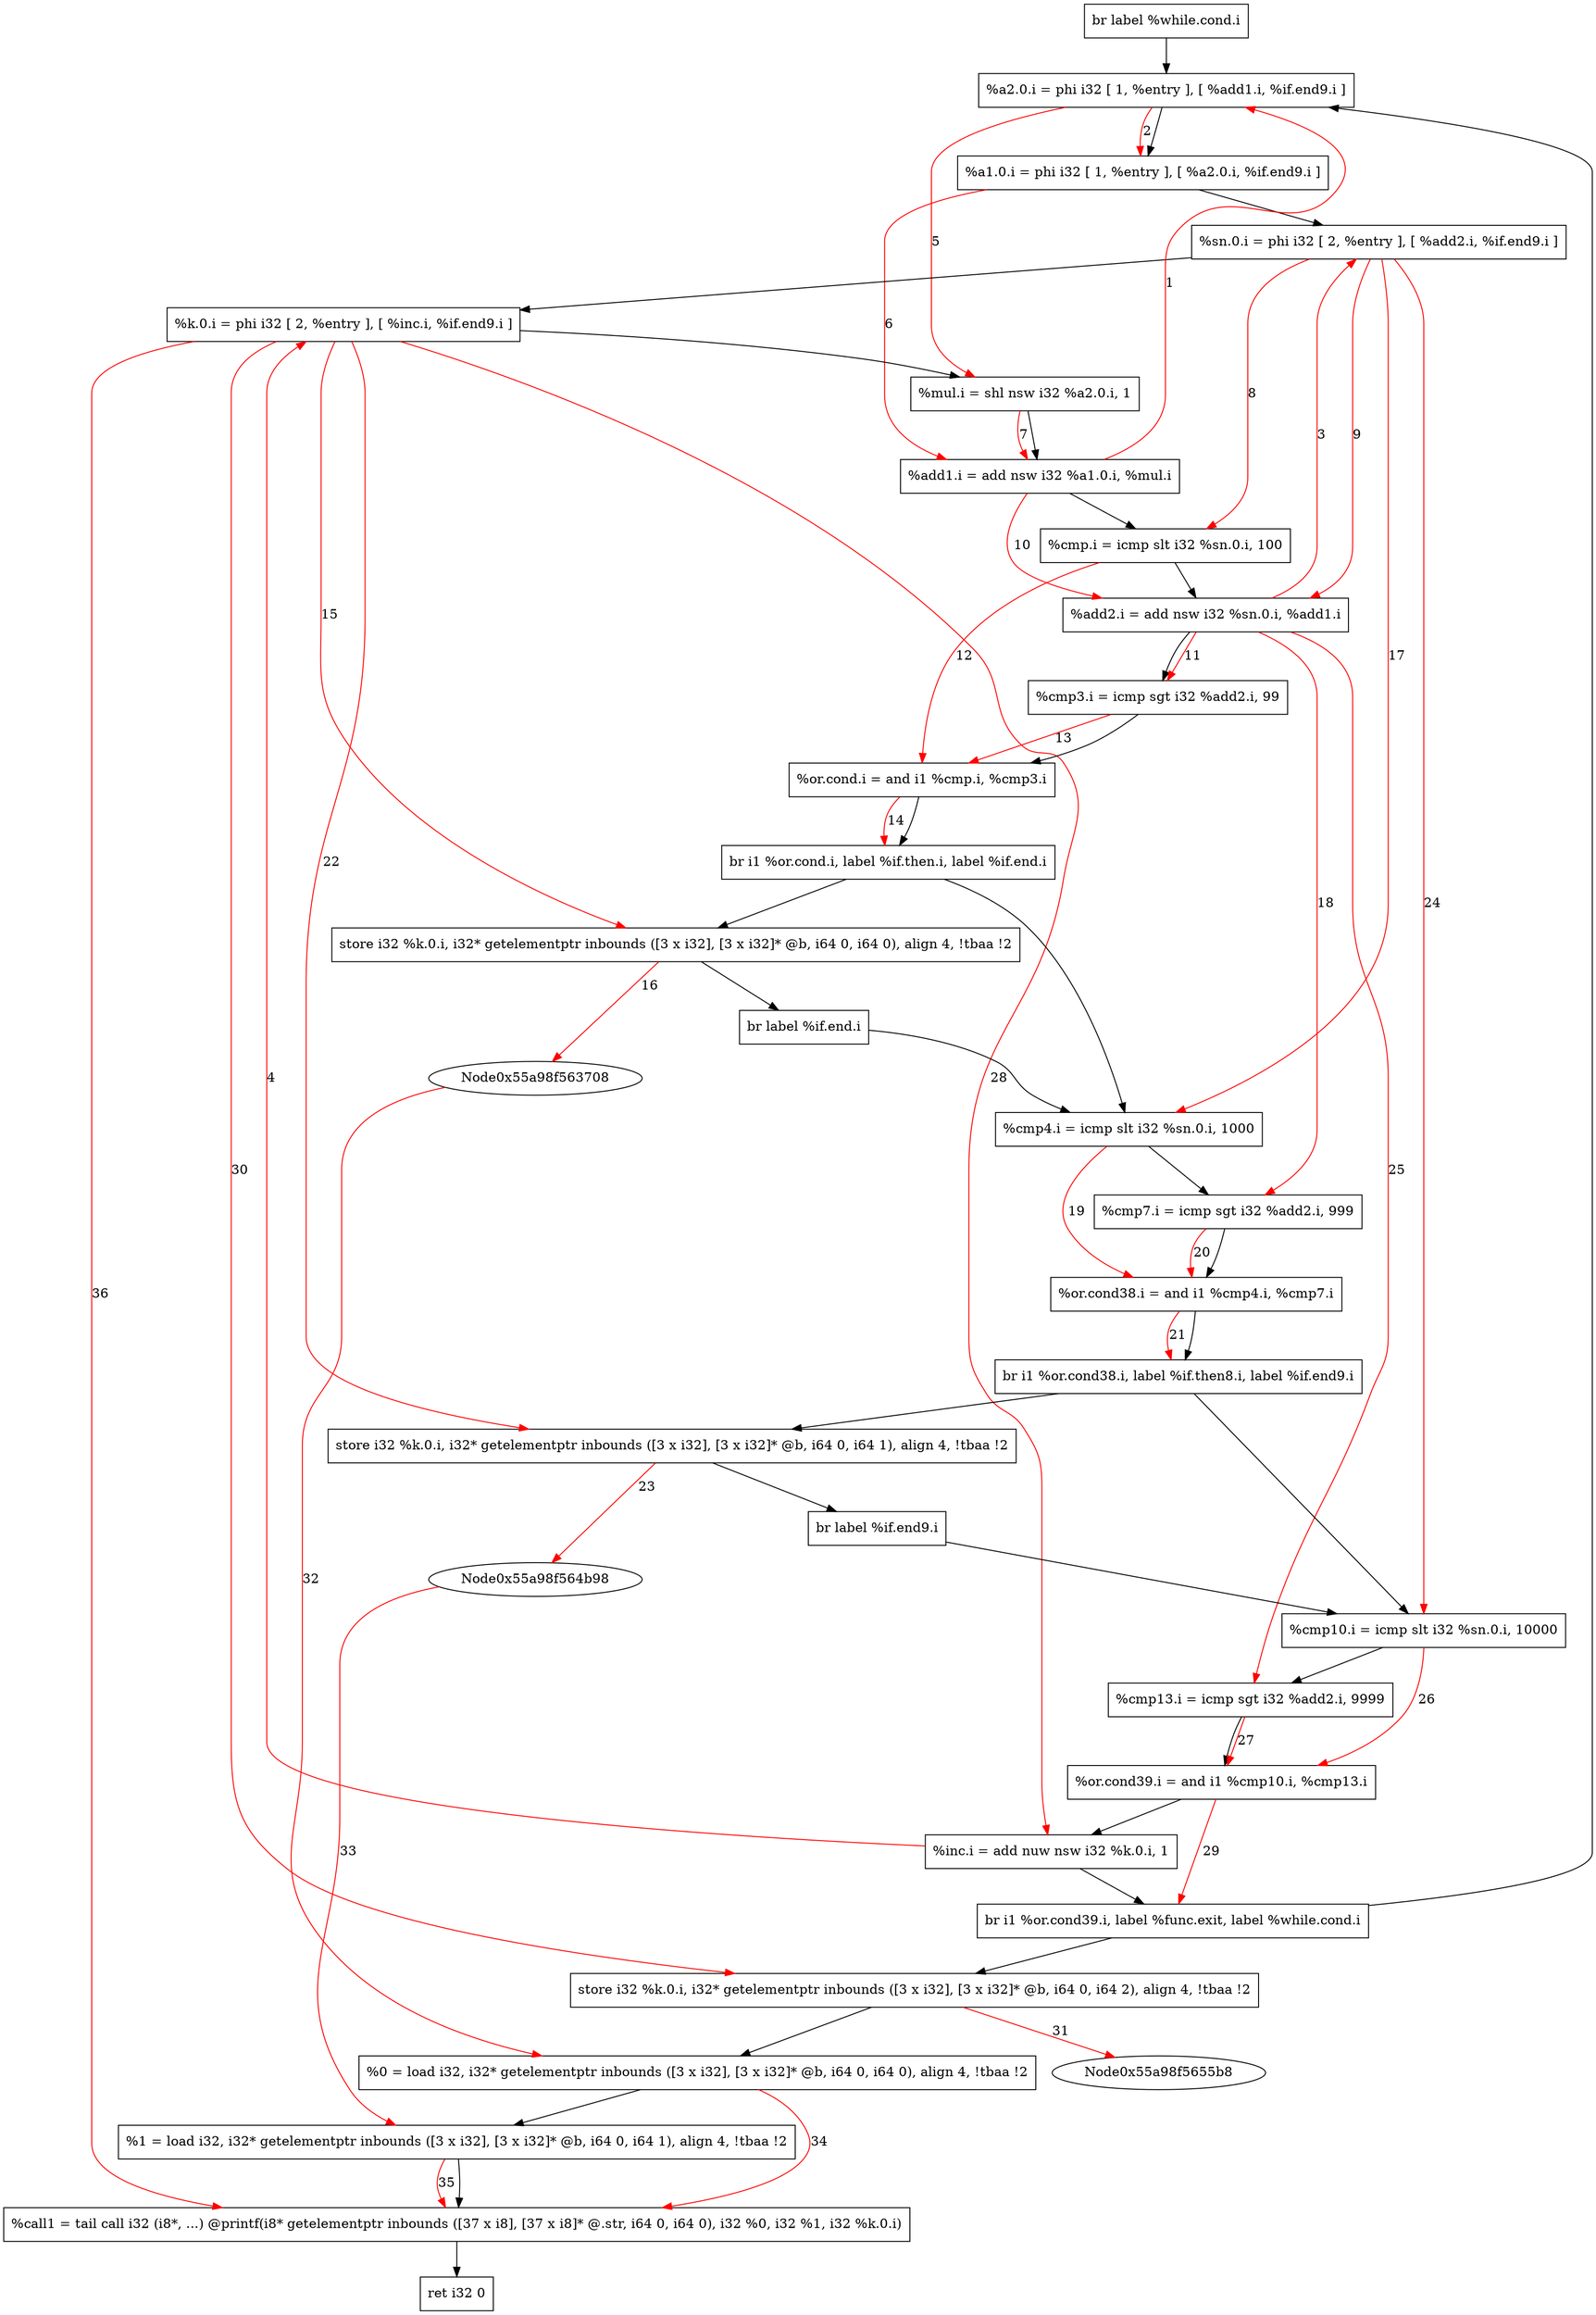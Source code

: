 digraph "CDFG for'main' function" {
	Node0x55a98f565d28[shape=record, label="  br label %while.cond.i"]
	Node0x55a98f565ea8[shape=record, label="  %a2.0.i = phi i32 [ 1, %entry ], [ %add1.i, %if.end9.i ]"]
	Node0x55a98f565f68[shape=record, label="  %a1.0.i = phi i32 [ 1, %entry ], [ %a2.0.i, %if.end9.i ]"]
	Node0x55a98f5660d8[shape=record, label="  %sn.0.i = phi i32 [ 2, %entry ], [ %add2.i, %if.end9.i ]"]
	Node0x55a98f566248[shape=record, label="  %k.0.i = phi i32 [ 2, %entry ], [ %inc.i, %if.end9.i ]"]
	Node0x55a98f566330[shape=record, label="  %mul.i = shl nsw i32 %a2.0.i, 1"]
	Node0x55a98f5663c0[shape=record, label="  %add1.i = add nsw i32 %a1.0.i, %mul.i"]
	Node0x55a98f566430[shape=record, label="  %cmp.i = icmp slt i32 %sn.0.i, 100"]
	Node0x55a98f5664c0[shape=record, label="  %add2.i = add nsw i32 %sn.0.i, %add1.i"]
	Node0x55a98f566530[shape=record, label="  %cmp3.i = icmp sgt i32 %add2.i, 99"]
	Node0x55a98f5665c0[shape=record, label="  %or.cond.i = and i1 %cmp.i, %cmp3.i"]
	Node0x55a98f4f7588[shape=record, label="  br i1 %or.cond.i, label %if.then.i, label %if.end.i"]
	Node0x55a98f5668c0[shape=record, label="  store i32 %k.0.i, i32* getelementptr inbounds ([3 x i32], [3 x i32]* @b, i64 0, i64 0), align 4, !tbaa !2"]
	Node0x55a98f566088[shape=record, label="  br label %if.end.i"]
	Node0x55a98f566940[shape=record, label="  %cmp4.i = icmp slt i32 %sn.0.i, 1000"]
	Node0x55a98f5669b0[shape=record, label="  %cmp7.i = icmp sgt i32 %add2.i, 999"]
	Node0x55a98f566a40[shape=record, label="  %or.cond38.i = and i1 %cmp4.i, %cmp7.i"]
	Node0x55a98f567388[shape=record, label="  br i1 %or.cond38.i, label %if.then8.i, label %if.end9.i"]
	Node0x55a98f567420[shape=record, label="  store i32 %k.0.i, i32* getelementptr inbounds ([3 x i32], [3 x i32]* @b, i64 0, i64 1), align 4, !tbaa !2"]
	Node0x55a98f562bf8[shape=record, label="  br label %if.end9.i"]
	Node0x55a98f5674a0[shape=record, label="  %cmp10.i = icmp slt i32 %sn.0.i, 10000"]
	Node0x55a98f567510[shape=record, label="  %cmp13.i = icmp sgt i32 %add2.i, 9999"]
	Node0x55a98f5675a0[shape=record, label="  %or.cond39.i = and i1 %cmp10.i, %cmp13.i"]
	Node0x55a98f567640[shape=record, label="  %inc.i = add nuw nsw i32 %k.0.i, 1"]
	Node0x55a98f567718[shape=record, label="  br i1 %or.cond39.i, label %func.exit, label %while.cond.i"]
	Node0x55a98f5677b0[shape=record, label="  store i32 %k.0.i, i32* getelementptr inbounds ([3 x i32], [3 x i32]* @b, i64 0, i64 2), align 4, !tbaa !2"]
	Node0x55a98f5661f8[shape=record, label="  %0 = load i32, i32* getelementptr inbounds ([3 x i32], [3 x i32]* @b, i64 0, i64 0), align 4, !tbaa !2"]
	Node0x55a98f565e58[shape=record, label="  %1 = load i32, i32* getelementptr inbounds ([3 x i32], [3 x i32]* @b, i64 0, i64 1), align 4, !tbaa !2"]
	Node0x55a98f567a38[shape=record, label="  %call1 = tail call i32 (i8*, ...) @printf(i8* getelementptr inbounds ([37 x i8], [37 x i8]* @.str, i64 0, i64 0), i32 %0, i32 %1, i32 %k.0.i)"]
	Node0x55a98f567e68[shape=record, label="  ret i32 0"]
	Node0x55a98f565d28 -> Node0x55a98f565ea8
	Node0x55a98f565ea8 -> Node0x55a98f565f68
	Node0x55a98f565f68 -> Node0x55a98f5660d8
	Node0x55a98f5660d8 -> Node0x55a98f566248
	Node0x55a98f566248 -> Node0x55a98f566330
	Node0x55a98f566330 -> Node0x55a98f5663c0
	Node0x55a98f5663c0 -> Node0x55a98f566430
	Node0x55a98f566430 -> Node0x55a98f5664c0
	Node0x55a98f5664c0 -> Node0x55a98f566530
	Node0x55a98f566530 -> Node0x55a98f5665c0
	Node0x55a98f5665c0 -> Node0x55a98f4f7588
	Node0x55a98f4f7588 -> Node0x55a98f5668c0
	Node0x55a98f4f7588 -> Node0x55a98f566940
	Node0x55a98f5668c0 -> Node0x55a98f566088
	Node0x55a98f566088 -> Node0x55a98f566940
	Node0x55a98f566940 -> Node0x55a98f5669b0
	Node0x55a98f5669b0 -> Node0x55a98f566a40
	Node0x55a98f566a40 -> Node0x55a98f567388
	Node0x55a98f567388 -> Node0x55a98f567420
	Node0x55a98f567388 -> Node0x55a98f5674a0
	Node0x55a98f567420 -> Node0x55a98f562bf8
	Node0x55a98f562bf8 -> Node0x55a98f5674a0
	Node0x55a98f5674a0 -> Node0x55a98f567510
	Node0x55a98f567510 -> Node0x55a98f5675a0
	Node0x55a98f5675a0 -> Node0x55a98f567640
	Node0x55a98f567640 -> Node0x55a98f567718
	Node0x55a98f567718 -> Node0x55a98f5677b0
	Node0x55a98f567718 -> Node0x55a98f565ea8
	Node0x55a98f5677b0 -> Node0x55a98f5661f8
	Node0x55a98f5661f8 -> Node0x55a98f565e58
	Node0x55a98f565e58 -> Node0x55a98f567a38
	Node0x55a98f567a38 -> Node0x55a98f567e68
edge [color=red]
	Node0x55a98f5663c0 -> Node0x55a98f565ea8[label="1"]
	Node0x55a98f565ea8 -> Node0x55a98f565f68[label="2"]
	Node0x55a98f5664c0 -> Node0x55a98f5660d8[label="3"]
	Node0x55a98f567640 -> Node0x55a98f566248[label="4"]
	Node0x55a98f565ea8 -> Node0x55a98f566330[label="5"]
	Node0x55a98f565f68 -> Node0x55a98f5663c0[label="6"]
	Node0x55a98f566330 -> Node0x55a98f5663c0[label="7"]
	Node0x55a98f5660d8 -> Node0x55a98f566430[label="8"]
	Node0x55a98f5660d8 -> Node0x55a98f5664c0[label="9"]
	Node0x55a98f5663c0 -> Node0x55a98f5664c0[label="10"]
	Node0x55a98f5664c0 -> Node0x55a98f566530[label="11"]
	Node0x55a98f566430 -> Node0x55a98f5665c0[label="12"]
	Node0x55a98f566530 -> Node0x55a98f5665c0[label="13"]
	Node0x55a98f5665c0 -> Node0x55a98f4f7588[label="14"]
	Node0x55a98f566248 -> Node0x55a98f5668c0[label="15"]
	Node0x55a98f5668c0 -> Node0x55a98f563708[label="16"]
	Node0x55a98f5660d8 -> Node0x55a98f566940[label="17"]
	Node0x55a98f5664c0 -> Node0x55a98f5669b0[label="18"]
	Node0x55a98f566940 -> Node0x55a98f566a40[label="19"]
	Node0x55a98f5669b0 -> Node0x55a98f566a40[label="20"]
	Node0x55a98f566a40 -> Node0x55a98f567388[label="21"]
	Node0x55a98f566248 -> Node0x55a98f567420[label="22"]
	Node0x55a98f567420 -> Node0x55a98f564b98[label="23"]
	Node0x55a98f5660d8 -> Node0x55a98f5674a0[label="24"]
	Node0x55a98f5664c0 -> Node0x55a98f567510[label="25"]
	Node0x55a98f5674a0 -> Node0x55a98f5675a0[label="26"]
	Node0x55a98f567510 -> Node0x55a98f5675a0[label="27"]
	Node0x55a98f566248 -> Node0x55a98f567640[label="28"]
	Node0x55a98f5675a0 -> Node0x55a98f567718[label="29"]
	Node0x55a98f566248 -> Node0x55a98f5677b0[label="30"]
	Node0x55a98f5677b0 -> Node0x55a98f5655b8[label="31"]
	Node0x55a98f563708 -> Node0x55a98f5661f8[label="32"]
	Node0x55a98f564b98 -> Node0x55a98f565e58[label="33"]
	Node0x55a98f5661f8 -> Node0x55a98f567a38[label="34"]
	Node0x55a98f565e58 -> Node0x55a98f567a38[label="35"]
	Node0x55a98f566248 -> Node0x55a98f567a38[label="36"]
}
